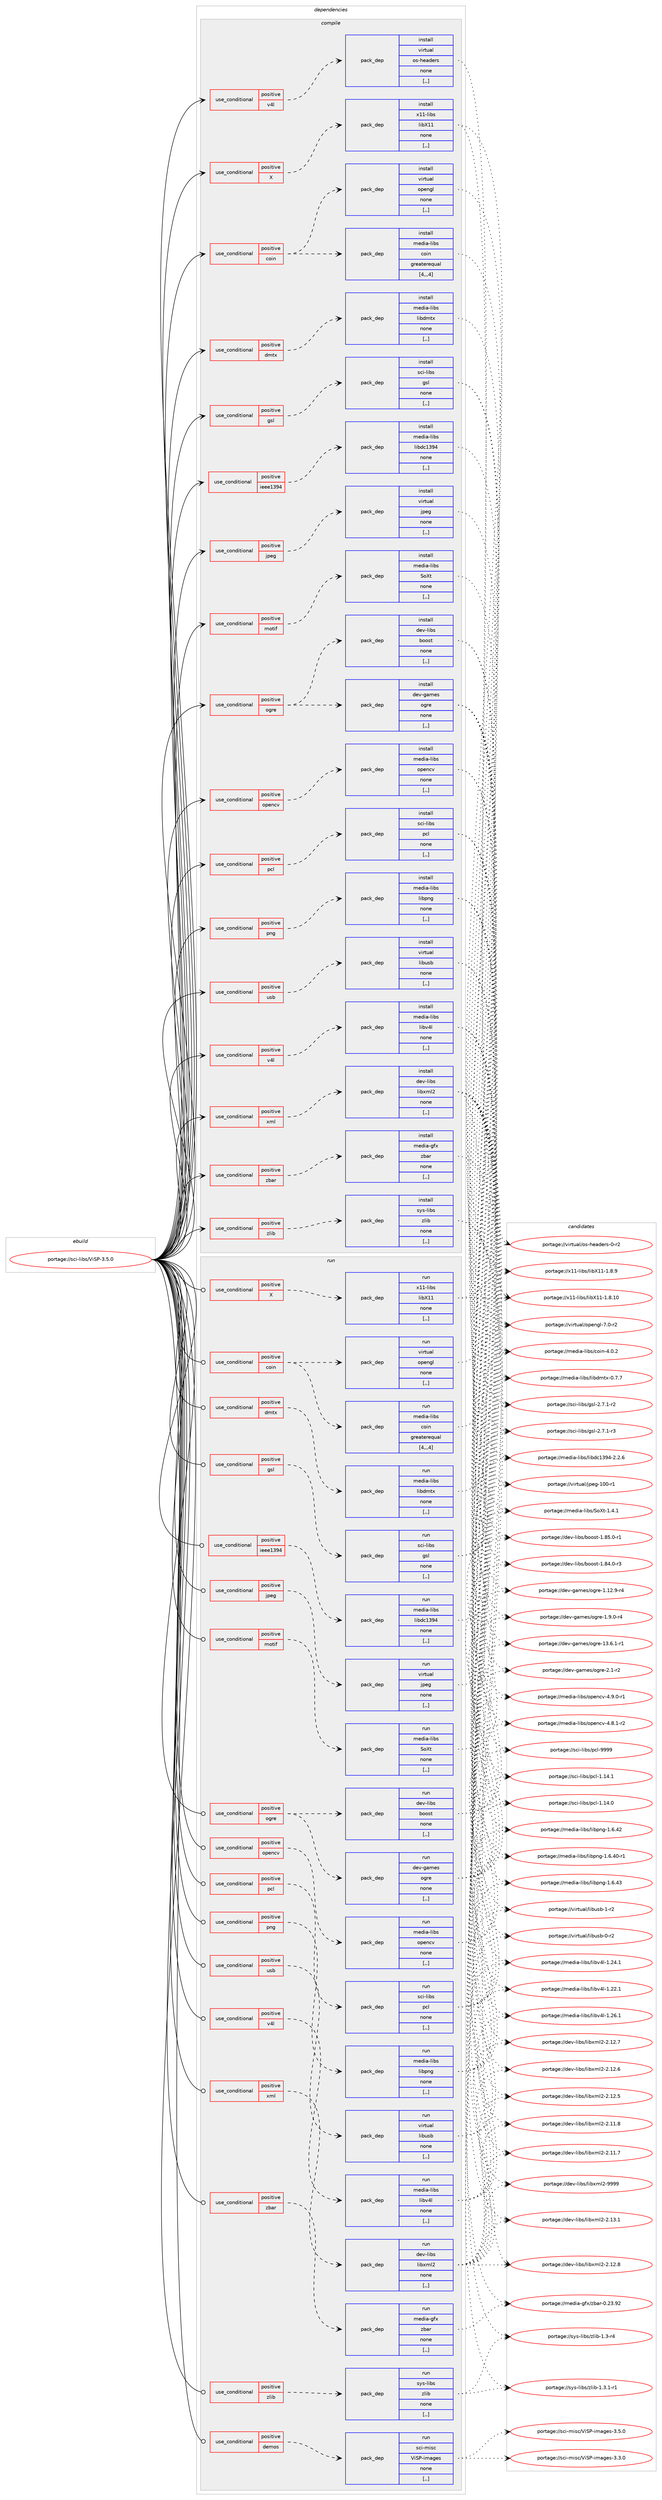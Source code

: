 digraph prolog {

# *************
# Graph options
# *************

newrank=true;
concentrate=true;
compound=true;
graph [rankdir=LR,fontname=Helvetica,fontsize=10,ranksep=1.5];#, ranksep=2.5, nodesep=0.2];
edge  [arrowhead=vee];
node  [fontname=Helvetica,fontsize=10];

# **********
# The ebuild
# **********

subgraph cluster_leftcol {
color=gray;
label=<<i>ebuild</i>>;
id [label="portage://sci-libs/ViSP-3.5.0", color=red, width=4, href="../sci-libs/ViSP-3.5.0.svg"];
}

# ****************
# The dependencies
# ****************

subgraph cluster_midcol {
color=gray;
label=<<i>dependencies</i>>;
subgraph cluster_compile {
fillcolor="#eeeeee";
style=filled;
label=<<i>compile</i>>;
subgraph cond105449 {
dependency399568 [label=<<TABLE BORDER="0" CELLBORDER="1" CELLSPACING="0" CELLPADDING="4"><TR><TD ROWSPAN="3" CELLPADDING="10">use_conditional</TD></TR><TR><TD>positive</TD></TR><TR><TD>X</TD></TR></TABLE>>, shape=none, color=red];
subgraph pack291273 {
dependency399569 [label=<<TABLE BORDER="0" CELLBORDER="1" CELLSPACING="0" CELLPADDING="4" WIDTH="220"><TR><TD ROWSPAN="6" CELLPADDING="30">pack_dep</TD></TR><TR><TD WIDTH="110">install</TD></TR><TR><TD>x11-libs</TD></TR><TR><TD>libX11</TD></TR><TR><TD>none</TD></TR><TR><TD>[,,]</TD></TR></TABLE>>, shape=none, color=blue];
}
dependency399568:e -> dependency399569:w [weight=20,style="dashed",arrowhead="vee"];
}
id:e -> dependency399568:w [weight=20,style="solid",arrowhead="vee"];
subgraph cond105450 {
dependency399570 [label=<<TABLE BORDER="0" CELLBORDER="1" CELLSPACING="0" CELLPADDING="4"><TR><TD ROWSPAN="3" CELLPADDING="10">use_conditional</TD></TR><TR><TD>positive</TD></TR><TR><TD>coin</TD></TR></TABLE>>, shape=none, color=red];
subgraph pack291274 {
dependency399571 [label=<<TABLE BORDER="0" CELLBORDER="1" CELLSPACING="0" CELLPADDING="4" WIDTH="220"><TR><TD ROWSPAN="6" CELLPADDING="30">pack_dep</TD></TR><TR><TD WIDTH="110">install</TD></TR><TR><TD>media-libs</TD></TR><TR><TD>coin</TD></TR><TR><TD>greaterequal</TD></TR><TR><TD>[4,,,4]</TD></TR></TABLE>>, shape=none, color=blue];
}
dependency399570:e -> dependency399571:w [weight=20,style="dashed",arrowhead="vee"];
subgraph pack291275 {
dependency399572 [label=<<TABLE BORDER="0" CELLBORDER="1" CELLSPACING="0" CELLPADDING="4" WIDTH="220"><TR><TD ROWSPAN="6" CELLPADDING="30">pack_dep</TD></TR><TR><TD WIDTH="110">install</TD></TR><TR><TD>virtual</TD></TR><TR><TD>opengl</TD></TR><TR><TD>none</TD></TR><TR><TD>[,,]</TD></TR></TABLE>>, shape=none, color=blue];
}
dependency399570:e -> dependency399572:w [weight=20,style="dashed",arrowhead="vee"];
}
id:e -> dependency399570:w [weight=20,style="solid",arrowhead="vee"];
subgraph cond105451 {
dependency399573 [label=<<TABLE BORDER="0" CELLBORDER="1" CELLSPACING="0" CELLPADDING="4"><TR><TD ROWSPAN="3" CELLPADDING="10">use_conditional</TD></TR><TR><TD>positive</TD></TR><TR><TD>dmtx</TD></TR></TABLE>>, shape=none, color=red];
subgraph pack291276 {
dependency399574 [label=<<TABLE BORDER="0" CELLBORDER="1" CELLSPACING="0" CELLPADDING="4" WIDTH="220"><TR><TD ROWSPAN="6" CELLPADDING="30">pack_dep</TD></TR><TR><TD WIDTH="110">install</TD></TR><TR><TD>media-libs</TD></TR><TR><TD>libdmtx</TD></TR><TR><TD>none</TD></TR><TR><TD>[,,]</TD></TR></TABLE>>, shape=none, color=blue];
}
dependency399573:e -> dependency399574:w [weight=20,style="dashed",arrowhead="vee"];
}
id:e -> dependency399573:w [weight=20,style="solid",arrowhead="vee"];
subgraph cond105452 {
dependency399575 [label=<<TABLE BORDER="0" CELLBORDER="1" CELLSPACING="0" CELLPADDING="4"><TR><TD ROWSPAN="3" CELLPADDING="10">use_conditional</TD></TR><TR><TD>positive</TD></TR><TR><TD>gsl</TD></TR></TABLE>>, shape=none, color=red];
subgraph pack291277 {
dependency399576 [label=<<TABLE BORDER="0" CELLBORDER="1" CELLSPACING="0" CELLPADDING="4" WIDTH="220"><TR><TD ROWSPAN="6" CELLPADDING="30">pack_dep</TD></TR><TR><TD WIDTH="110">install</TD></TR><TR><TD>sci-libs</TD></TR><TR><TD>gsl</TD></TR><TR><TD>none</TD></TR><TR><TD>[,,]</TD></TR></TABLE>>, shape=none, color=blue];
}
dependency399575:e -> dependency399576:w [weight=20,style="dashed",arrowhead="vee"];
}
id:e -> dependency399575:w [weight=20,style="solid",arrowhead="vee"];
subgraph cond105453 {
dependency399577 [label=<<TABLE BORDER="0" CELLBORDER="1" CELLSPACING="0" CELLPADDING="4"><TR><TD ROWSPAN="3" CELLPADDING="10">use_conditional</TD></TR><TR><TD>positive</TD></TR><TR><TD>ieee1394</TD></TR></TABLE>>, shape=none, color=red];
subgraph pack291278 {
dependency399578 [label=<<TABLE BORDER="0" CELLBORDER="1" CELLSPACING="0" CELLPADDING="4" WIDTH="220"><TR><TD ROWSPAN="6" CELLPADDING="30">pack_dep</TD></TR><TR><TD WIDTH="110">install</TD></TR><TR><TD>media-libs</TD></TR><TR><TD>libdc1394</TD></TR><TR><TD>none</TD></TR><TR><TD>[,,]</TD></TR></TABLE>>, shape=none, color=blue];
}
dependency399577:e -> dependency399578:w [weight=20,style="dashed",arrowhead="vee"];
}
id:e -> dependency399577:w [weight=20,style="solid",arrowhead="vee"];
subgraph cond105454 {
dependency399579 [label=<<TABLE BORDER="0" CELLBORDER="1" CELLSPACING="0" CELLPADDING="4"><TR><TD ROWSPAN="3" CELLPADDING="10">use_conditional</TD></TR><TR><TD>positive</TD></TR><TR><TD>jpeg</TD></TR></TABLE>>, shape=none, color=red];
subgraph pack291279 {
dependency399580 [label=<<TABLE BORDER="0" CELLBORDER="1" CELLSPACING="0" CELLPADDING="4" WIDTH="220"><TR><TD ROWSPAN="6" CELLPADDING="30">pack_dep</TD></TR><TR><TD WIDTH="110">install</TD></TR><TR><TD>virtual</TD></TR><TR><TD>jpeg</TD></TR><TR><TD>none</TD></TR><TR><TD>[,,]</TD></TR></TABLE>>, shape=none, color=blue];
}
dependency399579:e -> dependency399580:w [weight=20,style="dashed",arrowhead="vee"];
}
id:e -> dependency399579:w [weight=20,style="solid",arrowhead="vee"];
subgraph cond105455 {
dependency399581 [label=<<TABLE BORDER="0" CELLBORDER="1" CELLSPACING="0" CELLPADDING="4"><TR><TD ROWSPAN="3" CELLPADDING="10">use_conditional</TD></TR><TR><TD>positive</TD></TR><TR><TD>motif</TD></TR></TABLE>>, shape=none, color=red];
subgraph pack291280 {
dependency399582 [label=<<TABLE BORDER="0" CELLBORDER="1" CELLSPACING="0" CELLPADDING="4" WIDTH="220"><TR><TD ROWSPAN="6" CELLPADDING="30">pack_dep</TD></TR><TR><TD WIDTH="110">install</TD></TR><TR><TD>media-libs</TD></TR><TR><TD>SoXt</TD></TR><TR><TD>none</TD></TR><TR><TD>[,,]</TD></TR></TABLE>>, shape=none, color=blue];
}
dependency399581:e -> dependency399582:w [weight=20,style="dashed",arrowhead="vee"];
}
id:e -> dependency399581:w [weight=20,style="solid",arrowhead="vee"];
subgraph cond105456 {
dependency399583 [label=<<TABLE BORDER="0" CELLBORDER="1" CELLSPACING="0" CELLPADDING="4"><TR><TD ROWSPAN="3" CELLPADDING="10">use_conditional</TD></TR><TR><TD>positive</TD></TR><TR><TD>ogre</TD></TR></TABLE>>, shape=none, color=red];
subgraph pack291281 {
dependency399584 [label=<<TABLE BORDER="0" CELLBORDER="1" CELLSPACING="0" CELLPADDING="4" WIDTH="220"><TR><TD ROWSPAN="6" CELLPADDING="30">pack_dep</TD></TR><TR><TD WIDTH="110">install</TD></TR><TR><TD>dev-games</TD></TR><TR><TD>ogre</TD></TR><TR><TD>none</TD></TR><TR><TD>[,,]</TD></TR></TABLE>>, shape=none, color=blue];
}
dependency399583:e -> dependency399584:w [weight=20,style="dashed",arrowhead="vee"];
subgraph pack291282 {
dependency399585 [label=<<TABLE BORDER="0" CELLBORDER="1" CELLSPACING="0" CELLPADDING="4" WIDTH="220"><TR><TD ROWSPAN="6" CELLPADDING="30">pack_dep</TD></TR><TR><TD WIDTH="110">install</TD></TR><TR><TD>dev-libs</TD></TR><TR><TD>boost</TD></TR><TR><TD>none</TD></TR><TR><TD>[,,]</TD></TR></TABLE>>, shape=none, color=blue];
}
dependency399583:e -> dependency399585:w [weight=20,style="dashed",arrowhead="vee"];
}
id:e -> dependency399583:w [weight=20,style="solid",arrowhead="vee"];
subgraph cond105457 {
dependency399586 [label=<<TABLE BORDER="0" CELLBORDER="1" CELLSPACING="0" CELLPADDING="4"><TR><TD ROWSPAN="3" CELLPADDING="10">use_conditional</TD></TR><TR><TD>positive</TD></TR><TR><TD>opencv</TD></TR></TABLE>>, shape=none, color=red];
subgraph pack291283 {
dependency399587 [label=<<TABLE BORDER="0" CELLBORDER="1" CELLSPACING="0" CELLPADDING="4" WIDTH="220"><TR><TD ROWSPAN="6" CELLPADDING="30">pack_dep</TD></TR><TR><TD WIDTH="110">install</TD></TR><TR><TD>media-libs</TD></TR><TR><TD>opencv</TD></TR><TR><TD>none</TD></TR><TR><TD>[,,]</TD></TR></TABLE>>, shape=none, color=blue];
}
dependency399586:e -> dependency399587:w [weight=20,style="dashed",arrowhead="vee"];
}
id:e -> dependency399586:w [weight=20,style="solid",arrowhead="vee"];
subgraph cond105458 {
dependency399588 [label=<<TABLE BORDER="0" CELLBORDER="1" CELLSPACING="0" CELLPADDING="4"><TR><TD ROWSPAN="3" CELLPADDING="10">use_conditional</TD></TR><TR><TD>positive</TD></TR><TR><TD>pcl</TD></TR></TABLE>>, shape=none, color=red];
subgraph pack291284 {
dependency399589 [label=<<TABLE BORDER="0" CELLBORDER="1" CELLSPACING="0" CELLPADDING="4" WIDTH="220"><TR><TD ROWSPAN="6" CELLPADDING="30">pack_dep</TD></TR><TR><TD WIDTH="110">install</TD></TR><TR><TD>sci-libs</TD></TR><TR><TD>pcl</TD></TR><TR><TD>none</TD></TR><TR><TD>[,,]</TD></TR></TABLE>>, shape=none, color=blue];
}
dependency399588:e -> dependency399589:w [weight=20,style="dashed",arrowhead="vee"];
}
id:e -> dependency399588:w [weight=20,style="solid",arrowhead="vee"];
subgraph cond105459 {
dependency399590 [label=<<TABLE BORDER="0" CELLBORDER="1" CELLSPACING="0" CELLPADDING="4"><TR><TD ROWSPAN="3" CELLPADDING="10">use_conditional</TD></TR><TR><TD>positive</TD></TR><TR><TD>png</TD></TR></TABLE>>, shape=none, color=red];
subgraph pack291285 {
dependency399591 [label=<<TABLE BORDER="0" CELLBORDER="1" CELLSPACING="0" CELLPADDING="4" WIDTH="220"><TR><TD ROWSPAN="6" CELLPADDING="30">pack_dep</TD></TR><TR><TD WIDTH="110">install</TD></TR><TR><TD>media-libs</TD></TR><TR><TD>libpng</TD></TR><TR><TD>none</TD></TR><TR><TD>[,,]</TD></TR></TABLE>>, shape=none, color=blue];
}
dependency399590:e -> dependency399591:w [weight=20,style="dashed",arrowhead="vee"];
}
id:e -> dependency399590:w [weight=20,style="solid",arrowhead="vee"];
subgraph cond105460 {
dependency399592 [label=<<TABLE BORDER="0" CELLBORDER="1" CELLSPACING="0" CELLPADDING="4"><TR><TD ROWSPAN="3" CELLPADDING="10">use_conditional</TD></TR><TR><TD>positive</TD></TR><TR><TD>usb</TD></TR></TABLE>>, shape=none, color=red];
subgraph pack291286 {
dependency399593 [label=<<TABLE BORDER="0" CELLBORDER="1" CELLSPACING="0" CELLPADDING="4" WIDTH="220"><TR><TD ROWSPAN="6" CELLPADDING="30">pack_dep</TD></TR><TR><TD WIDTH="110">install</TD></TR><TR><TD>virtual</TD></TR><TR><TD>libusb</TD></TR><TR><TD>none</TD></TR><TR><TD>[,,]</TD></TR></TABLE>>, shape=none, color=blue];
}
dependency399592:e -> dependency399593:w [weight=20,style="dashed",arrowhead="vee"];
}
id:e -> dependency399592:w [weight=20,style="solid",arrowhead="vee"];
subgraph cond105461 {
dependency399594 [label=<<TABLE BORDER="0" CELLBORDER="1" CELLSPACING="0" CELLPADDING="4"><TR><TD ROWSPAN="3" CELLPADDING="10">use_conditional</TD></TR><TR><TD>positive</TD></TR><TR><TD>v4l</TD></TR></TABLE>>, shape=none, color=red];
subgraph pack291287 {
dependency399595 [label=<<TABLE BORDER="0" CELLBORDER="1" CELLSPACING="0" CELLPADDING="4" WIDTH="220"><TR><TD ROWSPAN="6" CELLPADDING="30">pack_dep</TD></TR><TR><TD WIDTH="110">install</TD></TR><TR><TD>media-libs</TD></TR><TR><TD>libv4l</TD></TR><TR><TD>none</TD></TR><TR><TD>[,,]</TD></TR></TABLE>>, shape=none, color=blue];
}
dependency399594:e -> dependency399595:w [weight=20,style="dashed",arrowhead="vee"];
}
id:e -> dependency399594:w [weight=20,style="solid",arrowhead="vee"];
subgraph cond105462 {
dependency399596 [label=<<TABLE BORDER="0" CELLBORDER="1" CELLSPACING="0" CELLPADDING="4"><TR><TD ROWSPAN="3" CELLPADDING="10">use_conditional</TD></TR><TR><TD>positive</TD></TR><TR><TD>v4l</TD></TR></TABLE>>, shape=none, color=red];
subgraph pack291288 {
dependency399597 [label=<<TABLE BORDER="0" CELLBORDER="1" CELLSPACING="0" CELLPADDING="4" WIDTH="220"><TR><TD ROWSPAN="6" CELLPADDING="30">pack_dep</TD></TR><TR><TD WIDTH="110">install</TD></TR><TR><TD>virtual</TD></TR><TR><TD>os-headers</TD></TR><TR><TD>none</TD></TR><TR><TD>[,,]</TD></TR></TABLE>>, shape=none, color=blue];
}
dependency399596:e -> dependency399597:w [weight=20,style="dashed",arrowhead="vee"];
}
id:e -> dependency399596:w [weight=20,style="solid",arrowhead="vee"];
subgraph cond105463 {
dependency399598 [label=<<TABLE BORDER="0" CELLBORDER="1" CELLSPACING="0" CELLPADDING="4"><TR><TD ROWSPAN="3" CELLPADDING="10">use_conditional</TD></TR><TR><TD>positive</TD></TR><TR><TD>xml</TD></TR></TABLE>>, shape=none, color=red];
subgraph pack291289 {
dependency399599 [label=<<TABLE BORDER="0" CELLBORDER="1" CELLSPACING="0" CELLPADDING="4" WIDTH="220"><TR><TD ROWSPAN="6" CELLPADDING="30">pack_dep</TD></TR><TR><TD WIDTH="110">install</TD></TR><TR><TD>dev-libs</TD></TR><TR><TD>libxml2</TD></TR><TR><TD>none</TD></TR><TR><TD>[,,]</TD></TR></TABLE>>, shape=none, color=blue];
}
dependency399598:e -> dependency399599:w [weight=20,style="dashed",arrowhead="vee"];
}
id:e -> dependency399598:w [weight=20,style="solid",arrowhead="vee"];
subgraph cond105464 {
dependency399600 [label=<<TABLE BORDER="0" CELLBORDER="1" CELLSPACING="0" CELLPADDING="4"><TR><TD ROWSPAN="3" CELLPADDING="10">use_conditional</TD></TR><TR><TD>positive</TD></TR><TR><TD>zbar</TD></TR></TABLE>>, shape=none, color=red];
subgraph pack291290 {
dependency399601 [label=<<TABLE BORDER="0" CELLBORDER="1" CELLSPACING="0" CELLPADDING="4" WIDTH="220"><TR><TD ROWSPAN="6" CELLPADDING="30">pack_dep</TD></TR><TR><TD WIDTH="110">install</TD></TR><TR><TD>media-gfx</TD></TR><TR><TD>zbar</TD></TR><TR><TD>none</TD></TR><TR><TD>[,,]</TD></TR></TABLE>>, shape=none, color=blue];
}
dependency399600:e -> dependency399601:w [weight=20,style="dashed",arrowhead="vee"];
}
id:e -> dependency399600:w [weight=20,style="solid",arrowhead="vee"];
subgraph cond105465 {
dependency399602 [label=<<TABLE BORDER="0" CELLBORDER="1" CELLSPACING="0" CELLPADDING="4"><TR><TD ROWSPAN="3" CELLPADDING="10">use_conditional</TD></TR><TR><TD>positive</TD></TR><TR><TD>zlib</TD></TR></TABLE>>, shape=none, color=red];
subgraph pack291291 {
dependency399603 [label=<<TABLE BORDER="0" CELLBORDER="1" CELLSPACING="0" CELLPADDING="4" WIDTH="220"><TR><TD ROWSPAN="6" CELLPADDING="30">pack_dep</TD></TR><TR><TD WIDTH="110">install</TD></TR><TR><TD>sys-libs</TD></TR><TR><TD>zlib</TD></TR><TR><TD>none</TD></TR><TR><TD>[,,]</TD></TR></TABLE>>, shape=none, color=blue];
}
dependency399602:e -> dependency399603:w [weight=20,style="dashed",arrowhead="vee"];
}
id:e -> dependency399602:w [weight=20,style="solid",arrowhead="vee"];
}
subgraph cluster_compileandrun {
fillcolor="#eeeeee";
style=filled;
label=<<i>compile and run</i>>;
}
subgraph cluster_run {
fillcolor="#eeeeee";
style=filled;
label=<<i>run</i>>;
subgraph cond105466 {
dependency399604 [label=<<TABLE BORDER="0" CELLBORDER="1" CELLSPACING="0" CELLPADDING="4"><TR><TD ROWSPAN="3" CELLPADDING="10">use_conditional</TD></TR><TR><TD>positive</TD></TR><TR><TD>X</TD></TR></TABLE>>, shape=none, color=red];
subgraph pack291292 {
dependency399605 [label=<<TABLE BORDER="0" CELLBORDER="1" CELLSPACING="0" CELLPADDING="4" WIDTH="220"><TR><TD ROWSPAN="6" CELLPADDING="30">pack_dep</TD></TR><TR><TD WIDTH="110">run</TD></TR><TR><TD>x11-libs</TD></TR><TR><TD>libX11</TD></TR><TR><TD>none</TD></TR><TR><TD>[,,]</TD></TR></TABLE>>, shape=none, color=blue];
}
dependency399604:e -> dependency399605:w [weight=20,style="dashed",arrowhead="vee"];
}
id:e -> dependency399604:w [weight=20,style="solid",arrowhead="odot"];
subgraph cond105467 {
dependency399606 [label=<<TABLE BORDER="0" CELLBORDER="1" CELLSPACING="0" CELLPADDING="4"><TR><TD ROWSPAN="3" CELLPADDING="10">use_conditional</TD></TR><TR><TD>positive</TD></TR><TR><TD>coin</TD></TR></TABLE>>, shape=none, color=red];
subgraph pack291293 {
dependency399607 [label=<<TABLE BORDER="0" CELLBORDER="1" CELLSPACING="0" CELLPADDING="4" WIDTH="220"><TR><TD ROWSPAN="6" CELLPADDING="30">pack_dep</TD></TR><TR><TD WIDTH="110">run</TD></TR><TR><TD>media-libs</TD></TR><TR><TD>coin</TD></TR><TR><TD>greaterequal</TD></TR><TR><TD>[4,,,4]</TD></TR></TABLE>>, shape=none, color=blue];
}
dependency399606:e -> dependency399607:w [weight=20,style="dashed",arrowhead="vee"];
subgraph pack291294 {
dependency399608 [label=<<TABLE BORDER="0" CELLBORDER="1" CELLSPACING="0" CELLPADDING="4" WIDTH="220"><TR><TD ROWSPAN="6" CELLPADDING="30">pack_dep</TD></TR><TR><TD WIDTH="110">run</TD></TR><TR><TD>virtual</TD></TR><TR><TD>opengl</TD></TR><TR><TD>none</TD></TR><TR><TD>[,,]</TD></TR></TABLE>>, shape=none, color=blue];
}
dependency399606:e -> dependency399608:w [weight=20,style="dashed",arrowhead="vee"];
}
id:e -> dependency399606:w [weight=20,style="solid",arrowhead="odot"];
subgraph cond105468 {
dependency399609 [label=<<TABLE BORDER="0" CELLBORDER="1" CELLSPACING="0" CELLPADDING="4"><TR><TD ROWSPAN="3" CELLPADDING="10">use_conditional</TD></TR><TR><TD>positive</TD></TR><TR><TD>demos</TD></TR></TABLE>>, shape=none, color=red];
subgraph pack291295 {
dependency399610 [label=<<TABLE BORDER="0" CELLBORDER="1" CELLSPACING="0" CELLPADDING="4" WIDTH="220"><TR><TD ROWSPAN="6" CELLPADDING="30">pack_dep</TD></TR><TR><TD WIDTH="110">run</TD></TR><TR><TD>sci-misc</TD></TR><TR><TD>ViSP-images</TD></TR><TR><TD>none</TD></TR><TR><TD>[,,]</TD></TR></TABLE>>, shape=none, color=blue];
}
dependency399609:e -> dependency399610:w [weight=20,style="dashed",arrowhead="vee"];
}
id:e -> dependency399609:w [weight=20,style="solid",arrowhead="odot"];
subgraph cond105469 {
dependency399611 [label=<<TABLE BORDER="0" CELLBORDER="1" CELLSPACING="0" CELLPADDING="4"><TR><TD ROWSPAN="3" CELLPADDING="10">use_conditional</TD></TR><TR><TD>positive</TD></TR><TR><TD>dmtx</TD></TR></TABLE>>, shape=none, color=red];
subgraph pack291296 {
dependency399612 [label=<<TABLE BORDER="0" CELLBORDER="1" CELLSPACING="0" CELLPADDING="4" WIDTH="220"><TR><TD ROWSPAN="6" CELLPADDING="30">pack_dep</TD></TR><TR><TD WIDTH="110">run</TD></TR><TR><TD>media-libs</TD></TR><TR><TD>libdmtx</TD></TR><TR><TD>none</TD></TR><TR><TD>[,,]</TD></TR></TABLE>>, shape=none, color=blue];
}
dependency399611:e -> dependency399612:w [weight=20,style="dashed",arrowhead="vee"];
}
id:e -> dependency399611:w [weight=20,style="solid",arrowhead="odot"];
subgraph cond105470 {
dependency399613 [label=<<TABLE BORDER="0" CELLBORDER="1" CELLSPACING="0" CELLPADDING="4"><TR><TD ROWSPAN="3" CELLPADDING="10">use_conditional</TD></TR><TR><TD>positive</TD></TR><TR><TD>gsl</TD></TR></TABLE>>, shape=none, color=red];
subgraph pack291297 {
dependency399614 [label=<<TABLE BORDER="0" CELLBORDER="1" CELLSPACING="0" CELLPADDING="4" WIDTH="220"><TR><TD ROWSPAN="6" CELLPADDING="30">pack_dep</TD></TR><TR><TD WIDTH="110">run</TD></TR><TR><TD>sci-libs</TD></TR><TR><TD>gsl</TD></TR><TR><TD>none</TD></TR><TR><TD>[,,]</TD></TR></TABLE>>, shape=none, color=blue];
}
dependency399613:e -> dependency399614:w [weight=20,style="dashed",arrowhead="vee"];
}
id:e -> dependency399613:w [weight=20,style="solid",arrowhead="odot"];
subgraph cond105471 {
dependency399615 [label=<<TABLE BORDER="0" CELLBORDER="1" CELLSPACING="0" CELLPADDING="4"><TR><TD ROWSPAN="3" CELLPADDING="10">use_conditional</TD></TR><TR><TD>positive</TD></TR><TR><TD>ieee1394</TD></TR></TABLE>>, shape=none, color=red];
subgraph pack291298 {
dependency399616 [label=<<TABLE BORDER="0" CELLBORDER="1" CELLSPACING="0" CELLPADDING="4" WIDTH="220"><TR><TD ROWSPAN="6" CELLPADDING="30">pack_dep</TD></TR><TR><TD WIDTH="110">run</TD></TR><TR><TD>media-libs</TD></TR><TR><TD>libdc1394</TD></TR><TR><TD>none</TD></TR><TR><TD>[,,]</TD></TR></TABLE>>, shape=none, color=blue];
}
dependency399615:e -> dependency399616:w [weight=20,style="dashed",arrowhead="vee"];
}
id:e -> dependency399615:w [weight=20,style="solid",arrowhead="odot"];
subgraph cond105472 {
dependency399617 [label=<<TABLE BORDER="0" CELLBORDER="1" CELLSPACING="0" CELLPADDING="4"><TR><TD ROWSPAN="3" CELLPADDING="10">use_conditional</TD></TR><TR><TD>positive</TD></TR><TR><TD>jpeg</TD></TR></TABLE>>, shape=none, color=red];
subgraph pack291299 {
dependency399618 [label=<<TABLE BORDER="0" CELLBORDER="1" CELLSPACING="0" CELLPADDING="4" WIDTH="220"><TR><TD ROWSPAN="6" CELLPADDING="30">pack_dep</TD></TR><TR><TD WIDTH="110">run</TD></TR><TR><TD>virtual</TD></TR><TR><TD>jpeg</TD></TR><TR><TD>none</TD></TR><TR><TD>[,,]</TD></TR></TABLE>>, shape=none, color=blue];
}
dependency399617:e -> dependency399618:w [weight=20,style="dashed",arrowhead="vee"];
}
id:e -> dependency399617:w [weight=20,style="solid",arrowhead="odot"];
subgraph cond105473 {
dependency399619 [label=<<TABLE BORDER="0" CELLBORDER="1" CELLSPACING="0" CELLPADDING="4"><TR><TD ROWSPAN="3" CELLPADDING="10">use_conditional</TD></TR><TR><TD>positive</TD></TR><TR><TD>motif</TD></TR></TABLE>>, shape=none, color=red];
subgraph pack291300 {
dependency399620 [label=<<TABLE BORDER="0" CELLBORDER="1" CELLSPACING="0" CELLPADDING="4" WIDTH="220"><TR><TD ROWSPAN="6" CELLPADDING="30">pack_dep</TD></TR><TR><TD WIDTH="110">run</TD></TR><TR><TD>media-libs</TD></TR><TR><TD>SoXt</TD></TR><TR><TD>none</TD></TR><TR><TD>[,,]</TD></TR></TABLE>>, shape=none, color=blue];
}
dependency399619:e -> dependency399620:w [weight=20,style="dashed",arrowhead="vee"];
}
id:e -> dependency399619:w [weight=20,style="solid",arrowhead="odot"];
subgraph cond105474 {
dependency399621 [label=<<TABLE BORDER="0" CELLBORDER="1" CELLSPACING="0" CELLPADDING="4"><TR><TD ROWSPAN="3" CELLPADDING="10">use_conditional</TD></TR><TR><TD>positive</TD></TR><TR><TD>ogre</TD></TR></TABLE>>, shape=none, color=red];
subgraph pack291301 {
dependency399622 [label=<<TABLE BORDER="0" CELLBORDER="1" CELLSPACING="0" CELLPADDING="4" WIDTH="220"><TR><TD ROWSPAN="6" CELLPADDING="30">pack_dep</TD></TR><TR><TD WIDTH="110">run</TD></TR><TR><TD>dev-games</TD></TR><TR><TD>ogre</TD></TR><TR><TD>none</TD></TR><TR><TD>[,,]</TD></TR></TABLE>>, shape=none, color=blue];
}
dependency399621:e -> dependency399622:w [weight=20,style="dashed",arrowhead="vee"];
subgraph pack291302 {
dependency399623 [label=<<TABLE BORDER="0" CELLBORDER="1" CELLSPACING="0" CELLPADDING="4" WIDTH="220"><TR><TD ROWSPAN="6" CELLPADDING="30">pack_dep</TD></TR><TR><TD WIDTH="110">run</TD></TR><TR><TD>dev-libs</TD></TR><TR><TD>boost</TD></TR><TR><TD>none</TD></TR><TR><TD>[,,]</TD></TR></TABLE>>, shape=none, color=blue];
}
dependency399621:e -> dependency399623:w [weight=20,style="dashed",arrowhead="vee"];
}
id:e -> dependency399621:w [weight=20,style="solid",arrowhead="odot"];
subgraph cond105475 {
dependency399624 [label=<<TABLE BORDER="0" CELLBORDER="1" CELLSPACING="0" CELLPADDING="4"><TR><TD ROWSPAN="3" CELLPADDING="10">use_conditional</TD></TR><TR><TD>positive</TD></TR><TR><TD>opencv</TD></TR></TABLE>>, shape=none, color=red];
subgraph pack291303 {
dependency399625 [label=<<TABLE BORDER="0" CELLBORDER="1" CELLSPACING="0" CELLPADDING="4" WIDTH="220"><TR><TD ROWSPAN="6" CELLPADDING="30">pack_dep</TD></TR><TR><TD WIDTH="110">run</TD></TR><TR><TD>media-libs</TD></TR><TR><TD>opencv</TD></TR><TR><TD>none</TD></TR><TR><TD>[,,]</TD></TR></TABLE>>, shape=none, color=blue];
}
dependency399624:e -> dependency399625:w [weight=20,style="dashed",arrowhead="vee"];
}
id:e -> dependency399624:w [weight=20,style="solid",arrowhead="odot"];
subgraph cond105476 {
dependency399626 [label=<<TABLE BORDER="0" CELLBORDER="1" CELLSPACING="0" CELLPADDING="4"><TR><TD ROWSPAN="3" CELLPADDING="10">use_conditional</TD></TR><TR><TD>positive</TD></TR><TR><TD>pcl</TD></TR></TABLE>>, shape=none, color=red];
subgraph pack291304 {
dependency399627 [label=<<TABLE BORDER="0" CELLBORDER="1" CELLSPACING="0" CELLPADDING="4" WIDTH="220"><TR><TD ROWSPAN="6" CELLPADDING="30">pack_dep</TD></TR><TR><TD WIDTH="110">run</TD></TR><TR><TD>sci-libs</TD></TR><TR><TD>pcl</TD></TR><TR><TD>none</TD></TR><TR><TD>[,,]</TD></TR></TABLE>>, shape=none, color=blue];
}
dependency399626:e -> dependency399627:w [weight=20,style="dashed",arrowhead="vee"];
}
id:e -> dependency399626:w [weight=20,style="solid",arrowhead="odot"];
subgraph cond105477 {
dependency399628 [label=<<TABLE BORDER="0" CELLBORDER="1" CELLSPACING="0" CELLPADDING="4"><TR><TD ROWSPAN="3" CELLPADDING="10">use_conditional</TD></TR><TR><TD>positive</TD></TR><TR><TD>png</TD></TR></TABLE>>, shape=none, color=red];
subgraph pack291305 {
dependency399629 [label=<<TABLE BORDER="0" CELLBORDER="1" CELLSPACING="0" CELLPADDING="4" WIDTH="220"><TR><TD ROWSPAN="6" CELLPADDING="30">pack_dep</TD></TR><TR><TD WIDTH="110">run</TD></TR><TR><TD>media-libs</TD></TR><TR><TD>libpng</TD></TR><TR><TD>none</TD></TR><TR><TD>[,,]</TD></TR></TABLE>>, shape=none, color=blue];
}
dependency399628:e -> dependency399629:w [weight=20,style="dashed",arrowhead="vee"];
}
id:e -> dependency399628:w [weight=20,style="solid",arrowhead="odot"];
subgraph cond105478 {
dependency399630 [label=<<TABLE BORDER="0" CELLBORDER="1" CELLSPACING="0" CELLPADDING="4"><TR><TD ROWSPAN="3" CELLPADDING="10">use_conditional</TD></TR><TR><TD>positive</TD></TR><TR><TD>usb</TD></TR></TABLE>>, shape=none, color=red];
subgraph pack291306 {
dependency399631 [label=<<TABLE BORDER="0" CELLBORDER="1" CELLSPACING="0" CELLPADDING="4" WIDTH="220"><TR><TD ROWSPAN="6" CELLPADDING="30">pack_dep</TD></TR><TR><TD WIDTH="110">run</TD></TR><TR><TD>virtual</TD></TR><TR><TD>libusb</TD></TR><TR><TD>none</TD></TR><TR><TD>[,,]</TD></TR></TABLE>>, shape=none, color=blue];
}
dependency399630:e -> dependency399631:w [weight=20,style="dashed",arrowhead="vee"];
}
id:e -> dependency399630:w [weight=20,style="solid",arrowhead="odot"];
subgraph cond105479 {
dependency399632 [label=<<TABLE BORDER="0" CELLBORDER="1" CELLSPACING="0" CELLPADDING="4"><TR><TD ROWSPAN="3" CELLPADDING="10">use_conditional</TD></TR><TR><TD>positive</TD></TR><TR><TD>v4l</TD></TR></TABLE>>, shape=none, color=red];
subgraph pack291307 {
dependency399633 [label=<<TABLE BORDER="0" CELLBORDER="1" CELLSPACING="0" CELLPADDING="4" WIDTH="220"><TR><TD ROWSPAN="6" CELLPADDING="30">pack_dep</TD></TR><TR><TD WIDTH="110">run</TD></TR><TR><TD>media-libs</TD></TR><TR><TD>libv4l</TD></TR><TR><TD>none</TD></TR><TR><TD>[,,]</TD></TR></TABLE>>, shape=none, color=blue];
}
dependency399632:e -> dependency399633:w [weight=20,style="dashed",arrowhead="vee"];
}
id:e -> dependency399632:w [weight=20,style="solid",arrowhead="odot"];
subgraph cond105480 {
dependency399634 [label=<<TABLE BORDER="0" CELLBORDER="1" CELLSPACING="0" CELLPADDING="4"><TR><TD ROWSPAN="3" CELLPADDING="10">use_conditional</TD></TR><TR><TD>positive</TD></TR><TR><TD>xml</TD></TR></TABLE>>, shape=none, color=red];
subgraph pack291308 {
dependency399635 [label=<<TABLE BORDER="0" CELLBORDER="1" CELLSPACING="0" CELLPADDING="4" WIDTH="220"><TR><TD ROWSPAN="6" CELLPADDING="30">pack_dep</TD></TR><TR><TD WIDTH="110">run</TD></TR><TR><TD>dev-libs</TD></TR><TR><TD>libxml2</TD></TR><TR><TD>none</TD></TR><TR><TD>[,,]</TD></TR></TABLE>>, shape=none, color=blue];
}
dependency399634:e -> dependency399635:w [weight=20,style="dashed",arrowhead="vee"];
}
id:e -> dependency399634:w [weight=20,style="solid",arrowhead="odot"];
subgraph cond105481 {
dependency399636 [label=<<TABLE BORDER="0" CELLBORDER="1" CELLSPACING="0" CELLPADDING="4"><TR><TD ROWSPAN="3" CELLPADDING="10">use_conditional</TD></TR><TR><TD>positive</TD></TR><TR><TD>zbar</TD></TR></TABLE>>, shape=none, color=red];
subgraph pack291309 {
dependency399637 [label=<<TABLE BORDER="0" CELLBORDER="1" CELLSPACING="0" CELLPADDING="4" WIDTH="220"><TR><TD ROWSPAN="6" CELLPADDING="30">pack_dep</TD></TR><TR><TD WIDTH="110">run</TD></TR><TR><TD>media-gfx</TD></TR><TR><TD>zbar</TD></TR><TR><TD>none</TD></TR><TR><TD>[,,]</TD></TR></TABLE>>, shape=none, color=blue];
}
dependency399636:e -> dependency399637:w [weight=20,style="dashed",arrowhead="vee"];
}
id:e -> dependency399636:w [weight=20,style="solid",arrowhead="odot"];
subgraph cond105482 {
dependency399638 [label=<<TABLE BORDER="0" CELLBORDER="1" CELLSPACING="0" CELLPADDING="4"><TR><TD ROWSPAN="3" CELLPADDING="10">use_conditional</TD></TR><TR><TD>positive</TD></TR><TR><TD>zlib</TD></TR></TABLE>>, shape=none, color=red];
subgraph pack291310 {
dependency399639 [label=<<TABLE BORDER="0" CELLBORDER="1" CELLSPACING="0" CELLPADDING="4" WIDTH="220"><TR><TD ROWSPAN="6" CELLPADDING="30">pack_dep</TD></TR><TR><TD WIDTH="110">run</TD></TR><TR><TD>sys-libs</TD></TR><TR><TD>zlib</TD></TR><TR><TD>none</TD></TR><TR><TD>[,,]</TD></TR></TABLE>>, shape=none, color=blue];
}
dependency399638:e -> dependency399639:w [weight=20,style="dashed",arrowhead="vee"];
}
id:e -> dependency399638:w [weight=20,style="solid",arrowhead="odot"];
}
}

# **************
# The candidates
# **************

subgraph cluster_choices {
rank=same;
color=gray;
label=<<i>candidates</i>>;

subgraph choice291273 {
color=black;
nodesep=1;
choice12049494510810598115471081059888494945494656464948 [label="portage://x11-libs/libX11-1.8.10", color=red, width=4,href="../x11-libs/libX11-1.8.10.svg"];
choice120494945108105981154710810598884949454946564657 [label="portage://x11-libs/libX11-1.8.9", color=red, width=4,href="../x11-libs/libX11-1.8.9.svg"];
dependency399569:e -> choice12049494510810598115471081059888494945494656464948:w [style=dotted,weight="100"];
dependency399569:e -> choice120494945108105981154710810598884949454946564657:w [style=dotted,weight="100"];
}
subgraph choice291274 {
color=black;
nodesep=1;
choice1091011001059745108105981154799111105110455246484650 [label="portage://media-libs/coin-4.0.2", color=red, width=4,href="../media-libs/coin-4.0.2.svg"];
dependency399571:e -> choice1091011001059745108105981154799111105110455246484650:w [style=dotted,weight="100"];
}
subgraph choice291275 {
color=black;
nodesep=1;
choice1181051141161179710847111112101110103108455546484511450 [label="portage://virtual/opengl-7.0-r2", color=red, width=4,href="../virtual/opengl-7.0-r2.svg"];
dependency399572:e -> choice1181051141161179710847111112101110103108455546484511450:w [style=dotted,weight="100"];
}
subgraph choice291276 {
color=black;
nodesep=1;
choice1091011001059745108105981154710810598100109116120454846554655 [label="portage://media-libs/libdmtx-0.7.7", color=red, width=4,href="../media-libs/libdmtx-0.7.7.svg"];
dependency399574:e -> choice1091011001059745108105981154710810598100109116120454846554655:w [style=dotted,weight="100"];
}
subgraph choice291277 {
color=black;
nodesep=1;
choice115991054510810598115471031151084550465546494511451 [label="portage://sci-libs/gsl-2.7.1-r3", color=red, width=4,href="../sci-libs/gsl-2.7.1-r3.svg"];
choice115991054510810598115471031151084550465546494511450 [label="portage://sci-libs/gsl-2.7.1-r2", color=red, width=4,href="../sci-libs/gsl-2.7.1-r2.svg"];
dependency399576:e -> choice115991054510810598115471031151084550465546494511451:w [style=dotted,weight="100"];
dependency399576:e -> choice115991054510810598115471031151084550465546494511450:w [style=dotted,weight="100"];
}
subgraph choice291278 {
color=black;
nodesep=1;
choice10910110010597451081059811547108105981009949515752455046504654 [label="portage://media-libs/libdc1394-2.2.6", color=red, width=4,href="../media-libs/libdc1394-2.2.6.svg"];
dependency399578:e -> choice10910110010597451081059811547108105981009949515752455046504654:w [style=dotted,weight="100"];
}
subgraph choice291279 {
color=black;
nodesep=1;
choice1181051141161179710847106112101103454948484511449 [label="portage://virtual/jpeg-100-r1", color=red, width=4,href="../virtual/jpeg-100-r1.svg"];
dependency399580:e -> choice1181051141161179710847106112101103454948484511449:w [style=dotted,weight="100"];
}
subgraph choice291280 {
color=black;
nodesep=1;
choice109101100105974510810598115478311188116454946524649 [label="portage://media-libs/SoXt-1.4.1", color=red, width=4,href="../media-libs/SoXt-1.4.1.svg"];
dependency399582:e -> choice109101100105974510810598115478311188116454946524649:w [style=dotted,weight="100"];
}
subgraph choice291281 {
color=black;
nodesep=1;
choice100101118451039710910111547111103114101454951465446494511449 [label="portage://dev-games/ogre-13.6.1-r1", color=red, width=4,href="../dev-games/ogre-13.6.1-r1.svg"];
choice100101118451039710910111547111103114101455046494511450 [label="portage://dev-games/ogre-2.1-r2", color=red, width=4,href="../dev-games/ogre-2.1-r2.svg"];
choice100101118451039710910111547111103114101454946495046574511452 [label="portage://dev-games/ogre-1.12.9-r4", color=red, width=4,href="../dev-games/ogre-1.12.9-r4.svg"];
choice1001011184510397109101115471111031141014549465746484511452 [label="portage://dev-games/ogre-1.9.0-r4", color=red, width=4,href="../dev-games/ogre-1.9.0-r4.svg"];
dependency399584:e -> choice100101118451039710910111547111103114101454951465446494511449:w [style=dotted,weight="100"];
dependency399584:e -> choice100101118451039710910111547111103114101455046494511450:w [style=dotted,weight="100"];
dependency399584:e -> choice100101118451039710910111547111103114101454946495046574511452:w [style=dotted,weight="100"];
dependency399584:e -> choice1001011184510397109101115471111031141014549465746484511452:w [style=dotted,weight="100"];
}
subgraph choice291282 {
color=black;
nodesep=1;
choice10010111845108105981154798111111115116454946565346484511449 [label="portage://dev-libs/boost-1.85.0-r1", color=red, width=4,href="../dev-libs/boost-1.85.0-r1.svg"];
choice10010111845108105981154798111111115116454946565246484511451 [label="portage://dev-libs/boost-1.84.0-r3", color=red, width=4,href="../dev-libs/boost-1.84.0-r3.svg"];
dependency399585:e -> choice10010111845108105981154798111111115116454946565346484511449:w [style=dotted,weight="100"];
dependency399585:e -> choice10010111845108105981154798111111115116454946565246484511451:w [style=dotted,weight="100"];
}
subgraph choice291283 {
color=black;
nodesep=1;
choice10910110010597451081059811547111112101110991184552465746484511449 [label="portage://media-libs/opencv-4.9.0-r1", color=red, width=4,href="../media-libs/opencv-4.9.0-r1.svg"];
choice10910110010597451081059811547111112101110991184552465646494511450 [label="portage://media-libs/opencv-4.8.1-r2", color=red, width=4,href="../media-libs/opencv-4.8.1-r2.svg"];
dependency399587:e -> choice10910110010597451081059811547111112101110991184552465746484511449:w [style=dotted,weight="100"];
dependency399587:e -> choice10910110010597451081059811547111112101110991184552465646494511450:w [style=dotted,weight="100"];
}
subgraph choice291284 {
color=black;
nodesep=1;
choice11599105451081059811547112991084557575757 [label="portage://sci-libs/pcl-9999", color=red, width=4,href="../sci-libs/pcl-9999.svg"];
choice115991054510810598115471129910845494649524649 [label="portage://sci-libs/pcl-1.14.1", color=red, width=4,href="../sci-libs/pcl-1.14.1.svg"];
choice115991054510810598115471129910845494649524648 [label="portage://sci-libs/pcl-1.14.0", color=red, width=4,href="../sci-libs/pcl-1.14.0.svg"];
dependency399589:e -> choice11599105451081059811547112991084557575757:w [style=dotted,weight="100"];
dependency399589:e -> choice115991054510810598115471129910845494649524649:w [style=dotted,weight="100"];
dependency399589:e -> choice115991054510810598115471129910845494649524648:w [style=dotted,weight="100"];
}
subgraph choice291285 {
color=black;
nodesep=1;
choice109101100105974510810598115471081059811211010345494654465251 [label="portage://media-libs/libpng-1.6.43", color=red, width=4,href="../media-libs/libpng-1.6.43.svg"];
choice109101100105974510810598115471081059811211010345494654465250 [label="portage://media-libs/libpng-1.6.42", color=red, width=4,href="../media-libs/libpng-1.6.42.svg"];
choice1091011001059745108105981154710810598112110103454946544652484511449 [label="portage://media-libs/libpng-1.6.40-r1", color=red, width=4,href="../media-libs/libpng-1.6.40-r1.svg"];
dependency399591:e -> choice109101100105974510810598115471081059811211010345494654465251:w [style=dotted,weight="100"];
dependency399591:e -> choice109101100105974510810598115471081059811211010345494654465250:w [style=dotted,weight="100"];
dependency399591:e -> choice1091011001059745108105981154710810598112110103454946544652484511449:w [style=dotted,weight="100"];
}
subgraph choice291286 {
color=black;
nodesep=1;
choice1181051141161179710847108105981171159845494511450 [label="portage://virtual/libusb-1-r2", color=red, width=4,href="../virtual/libusb-1-r2.svg"];
choice1181051141161179710847108105981171159845484511450 [label="portage://virtual/libusb-0-r2", color=red, width=4,href="../virtual/libusb-0-r2.svg"];
dependency399593:e -> choice1181051141161179710847108105981171159845494511450:w [style=dotted,weight="100"];
dependency399593:e -> choice1181051141161179710847108105981171159845484511450:w [style=dotted,weight="100"];
}
subgraph choice291287 {
color=black;
nodesep=1;
choice10910110010597451081059811547108105981185210845494650544649 [label="portage://media-libs/libv4l-1.26.1", color=red, width=4,href="../media-libs/libv4l-1.26.1.svg"];
choice10910110010597451081059811547108105981185210845494650524649 [label="portage://media-libs/libv4l-1.24.1", color=red, width=4,href="../media-libs/libv4l-1.24.1.svg"];
choice10910110010597451081059811547108105981185210845494650504649 [label="portage://media-libs/libv4l-1.22.1", color=red, width=4,href="../media-libs/libv4l-1.22.1.svg"];
dependency399595:e -> choice10910110010597451081059811547108105981185210845494650544649:w [style=dotted,weight="100"];
dependency399595:e -> choice10910110010597451081059811547108105981185210845494650524649:w [style=dotted,weight="100"];
dependency399595:e -> choice10910110010597451081059811547108105981185210845494650504649:w [style=dotted,weight="100"];
}
subgraph choice291288 {
color=black;
nodesep=1;
choice1181051141161179710847111115451041019710010111411545484511450 [label="portage://virtual/os-headers-0-r2", color=red, width=4,href="../virtual/os-headers-0-r2.svg"];
dependency399597:e -> choice1181051141161179710847111115451041019710010111411545484511450:w [style=dotted,weight="100"];
}
subgraph choice291289 {
color=black;
nodesep=1;
choice10010111845108105981154710810598120109108504557575757 [label="portage://dev-libs/libxml2-9999", color=red, width=4,href="../dev-libs/libxml2-9999.svg"];
choice100101118451081059811547108105981201091085045504649514649 [label="portage://dev-libs/libxml2-2.13.1", color=red, width=4,href="../dev-libs/libxml2-2.13.1.svg"];
choice100101118451081059811547108105981201091085045504649504656 [label="portage://dev-libs/libxml2-2.12.8", color=red, width=4,href="../dev-libs/libxml2-2.12.8.svg"];
choice100101118451081059811547108105981201091085045504649504655 [label="portage://dev-libs/libxml2-2.12.7", color=red, width=4,href="../dev-libs/libxml2-2.12.7.svg"];
choice100101118451081059811547108105981201091085045504649504654 [label="portage://dev-libs/libxml2-2.12.6", color=red, width=4,href="../dev-libs/libxml2-2.12.6.svg"];
choice100101118451081059811547108105981201091085045504649504653 [label="portage://dev-libs/libxml2-2.12.5", color=red, width=4,href="../dev-libs/libxml2-2.12.5.svg"];
choice100101118451081059811547108105981201091085045504649494656 [label="portage://dev-libs/libxml2-2.11.8", color=red, width=4,href="../dev-libs/libxml2-2.11.8.svg"];
choice100101118451081059811547108105981201091085045504649494655 [label="portage://dev-libs/libxml2-2.11.7", color=red, width=4,href="../dev-libs/libxml2-2.11.7.svg"];
dependency399599:e -> choice10010111845108105981154710810598120109108504557575757:w [style=dotted,weight="100"];
dependency399599:e -> choice100101118451081059811547108105981201091085045504649514649:w [style=dotted,weight="100"];
dependency399599:e -> choice100101118451081059811547108105981201091085045504649504656:w [style=dotted,weight="100"];
dependency399599:e -> choice100101118451081059811547108105981201091085045504649504655:w [style=dotted,weight="100"];
dependency399599:e -> choice100101118451081059811547108105981201091085045504649504654:w [style=dotted,weight="100"];
dependency399599:e -> choice100101118451081059811547108105981201091085045504649504653:w [style=dotted,weight="100"];
dependency399599:e -> choice100101118451081059811547108105981201091085045504649494656:w [style=dotted,weight="100"];
dependency399599:e -> choice100101118451081059811547108105981201091085045504649494655:w [style=dotted,weight="100"];
}
subgraph choice291290 {
color=black;
nodesep=1;
choice10910110010597451031021204712298971144548465051465750 [label="portage://media-gfx/zbar-0.23.92", color=red, width=4,href="../media-gfx/zbar-0.23.92.svg"];
dependency399601:e -> choice10910110010597451031021204712298971144548465051465750:w [style=dotted,weight="100"];
}
subgraph choice291291 {
color=black;
nodesep=1;
choice115121115451081059811547122108105984549465146494511449 [label="portage://sys-libs/zlib-1.3.1-r1", color=red, width=4,href="../sys-libs/zlib-1.3.1-r1.svg"];
choice11512111545108105981154712210810598454946514511452 [label="portage://sys-libs/zlib-1.3-r4", color=red, width=4,href="../sys-libs/zlib-1.3-r4.svg"];
dependency399603:e -> choice115121115451081059811547122108105984549465146494511449:w [style=dotted,weight="100"];
dependency399603:e -> choice11512111545108105981154712210810598454946514511452:w [style=dotted,weight="100"];
}
subgraph choice291292 {
color=black;
nodesep=1;
choice12049494510810598115471081059888494945494656464948 [label="portage://x11-libs/libX11-1.8.10", color=red, width=4,href="../x11-libs/libX11-1.8.10.svg"];
choice120494945108105981154710810598884949454946564657 [label="portage://x11-libs/libX11-1.8.9", color=red, width=4,href="../x11-libs/libX11-1.8.9.svg"];
dependency399605:e -> choice12049494510810598115471081059888494945494656464948:w [style=dotted,weight="100"];
dependency399605:e -> choice120494945108105981154710810598884949454946564657:w [style=dotted,weight="100"];
}
subgraph choice291293 {
color=black;
nodesep=1;
choice1091011001059745108105981154799111105110455246484650 [label="portage://media-libs/coin-4.0.2", color=red, width=4,href="../media-libs/coin-4.0.2.svg"];
dependency399607:e -> choice1091011001059745108105981154799111105110455246484650:w [style=dotted,weight="100"];
}
subgraph choice291294 {
color=black;
nodesep=1;
choice1181051141161179710847111112101110103108455546484511450 [label="portage://virtual/opengl-7.0-r2", color=red, width=4,href="../virtual/opengl-7.0-r2.svg"];
dependency399608:e -> choice1181051141161179710847111112101110103108455546484511450:w [style=dotted,weight="100"];
}
subgraph choice291295 {
color=black;
nodesep=1;
choice115991054510910511599478610583804510510997103101115455146534648 [label="portage://sci-misc/ViSP-images-3.5.0", color=red, width=4,href="../sci-misc/ViSP-images-3.5.0.svg"];
choice115991054510910511599478610583804510510997103101115455146514648 [label="portage://sci-misc/ViSP-images-3.3.0", color=red, width=4,href="../sci-misc/ViSP-images-3.3.0.svg"];
dependency399610:e -> choice115991054510910511599478610583804510510997103101115455146534648:w [style=dotted,weight="100"];
dependency399610:e -> choice115991054510910511599478610583804510510997103101115455146514648:w [style=dotted,weight="100"];
}
subgraph choice291296 {
color=black;
nodesep=1;
choice1091011001059745108105981154710810598100109116120454846554655 [label="portage://media-libs/libdmtx-0.7.7", color=red, width=4,href="../media-libs/libdmtx-0.7.7.svg"];
dependency399612:e -> choice1091011001059745108105981154710810598100109116120454846554655:w [style=dotted,weight="100"];
}
subgraph choice291297 {
color=black;
nodesep=1;
choice115991054510810598115471031151084550465546494511451 [label="portage://sci-libs/gsl-2.7.1-r3", color=red, width=4,href="../sci-libs/gsl-2.7.1-r3.svg"];
choice115991054510810598115471031151084550465546494511450 [label="portage://sci-libs/gsl-2.7.1-r2", color=red, width=4,href="../sci-libs/gsl-2.7.1-r2.svg"];
dependency399614:e -> choice115991054510810598115471031151084550465546494511451:w [style=dotted,weight="100"];
dependency399614:e -> choice115991054510810598115471031151084550465546494511450:w [style=dotted,weight="100"];
}
subgraph choice291298 {
color=black;
nodesep=1;
choice10910110010597451081059811547108105981009949515752455046504654 [label="portage://media-libs/libdc1394-2.2.6", color=red, width=4,href="../media-libs/libdc1394-2.2.6.svg"];
dependency399616:e -> choice10910110010597451081059811547108105981009949515752455046504654:w [style=dotted,weight="100"];
}
subgraph choice291299 {
color=black;
nodesep=1;
choice1181051141161179710847106112101103454948484511449 [label="portage://virtual/jpeg-100-r1", color=red, width=4,href="../virtual/jpeg-100-r1.svg"];
dependency399618:e -> choice1181051141161179710847106112101103454948484511449:w [style=dotted,weight="100"];
}
subgraph choice291300 {
color=black;
nodesep=1;
choice109101100105974510810598115478311188116454946524649 [label="portage://media-libs/SoXt-1.4.1", color=red, width=4,href="../media-libs/SoXt-1.4.1.svg"];
dependency399620:e -> choice109101100105974510810598115478311188116454946524649:w [style=dotted,weight="100"];
}
subgraph choice291301 {
color=black;
nodesep=1;
choice100101118451039710910111547111103114101454951465446494511449 [label="portage://dev-games/ogre-13.6.1-r1", color=red, width=4,href="../dev-games/ogre-13.6.1-r1.svg"];
choice100101118451039710910111547111103114101455046494511450 [label="portage://dev-games/ogre-2.1-r2", color=red, width=4,href="../dev-games/ogre-2.1-r2.svg"];
choice100101118451039710910111547111103114101454946495046574511452 [label="portage://dev-games/ogre-1.12.9-r4", color=red, width=4,href="../dev-games/ogre-1.12.9-r4.svg"];
choice1001011184510397109101115471111031141014549465746484511452 [label="portage://dev-games/ogre-1.9.0-r4", color=red, width=4,href="../dev-games/ogre-1.9.0-r4.svg"];
dependency399622:e -> choice100101118451039710910111547111103114101454951465446494511449:w [style=dotted,weight="100"];
dependency399622:e -> choice100101118451039710910111547111103114101455046494511450:w [style=dotted,weight="100"];
dependency399622:e -> choice100101118451039710910111547111103114101454946495046574511452:w [style=dotted,weight="100"];
dependency399622:e -> choice1001011184510397109101115471111031141014549465746484511452:w [style=dotted,weight="100"];
}
subgraph choice291302 {
color=black;
nodesep=1;
choice10010111845108105981154798111111115116454946565346484511449 [label="portage://dev-libs/boost-1.85.0-r1", color=red, width=4,href="../dev-libs/boost-1.85.0-r1.svg"];
choice10010111845108105981154798111111115116454946565246484511451 [label="portage://dev-libs/boost-1.84.0-r3", color=red, width=4,href="../dev-libs/boost-1.84.0-r3.svg"];
dependency399623:e -> choice10010111845108105981154798111111115116454946565346484511449:w [style=dotted,weight="100"];
dependency399623:e -> choice10010111845108105981154798111111115116454946565246484511451:w [style=dotted,weight="100"];
}
subgraph choice291303 {
color=black;
nodesep=1;
choice10910110010597451081059811547111112101110991184552465746484511449 [label="portage://media-libs/opencv-4.9.0-r1", color=red, width=4,href="../media-libs/opencv-4.9.0-r1.svg"];
choice10910110010597451081059811547111112101110991184552465646494511450 [label="portage://media-libs/opencv-4.8.1-r2", color=red, width=4,href="../media-libs/opencv-4.8.1-r2.svg"];
dependency399625:e -> choice10910110010597451081059811547111112101110991184552465746484511449:w [style=dotted,weight="100"];
dependency399625:e -> choice10910110010597451081059811547111112101110991184552465646494511450:w [style=dotted,weight="100"];
}
subgraph choice291304 {
color=black;
nodesep=1;
choice11599105451081059811547112991084557575757 [label="portage://sci-libs/pcl-9999", color=red, width=4,href="../sci-libs/pcl-9999.svg"];
choice115991054510810598115471129910845494649524649 [label="portage://sci-libs/pcl-1.14.1", color=red, width=4,href="../sci-libs/pcl-1.14.1.svg"];
choice115991054510810598115471129910845494649524648 [label="portage://sci-libs/pcl-1.14.0", color=red, width=4,href="../sci-libs/pcl-1.14.0.svg"];
dependency399627:e -> choice11599105451081059811547112991084557575757:w [style=dotted,weight="100"];
dependency399627:e -> choice115991054510810598115471129910845494649524649:w [style=dotted,weight="100"];
dependency399627:e -> choice115991054510810598115471129910845494649524648:w [style=dotted,weight="100"];
}
subgraph choice291305 {
color=black;
nodesep=1;
choice109101100105974510810598115471081059811211010345494654465251 [label="portage://media-libs/libpng-1.6.43", color=red, width=4,href="../media-libs/libpng-1.6.43.svg"];
choice109101100105974510810598115471081059811211010345494654465250 [label="portage://media-libs/libpng-1.6.42", color=red, width=4,href="../media-libs/libpng-1.6.42.svg"];
choice1091011001059745108105981154710810598112110103454946544652484511449 [label="portage://media-libs/libpng-1.6.40-r1", color=red, width=4,href="../media-libs/libpng-1.6.40-r1.svg"];
dependency399629:e -> choice109101100105974510810598115471081059811211010345494654465251:w [style=dotted,weight="100"];
dependency399629:e -> choice109101100105974510810598115471081059811211010345494654465250:w [style=dotted,weight="100"];
dependency399629:e -> choice1091011001059745108105981154710810598112110103454946544652484511449:w [style=dotted,weight="100"];
}
subgraph choice291306 {
color=black;
nodesep=1;
choice1181051141161179710847108105981171159845494511450 [label="portage://virtual/libusb-1-r2", color=red, width=4,href="../virtual/libusb-1-r2.svg"];
choice1181051141161179710847108105981171159845484511450 [label="portage://virtual/libusb-0-r2", color=red, width=4,href="../virtual/libusb-0-r2.svg"];
dependency399631:e -> choice1181051141161179710847108105981171159845494511450:w [style=dotted,weight="100"];
dependency399631:e -> choice1181051141161179710847108105981171159845484511450:w [style=dotted,weight="100"];
}
subgraph choice291307 {
color=black;
nodesep=1;
choice10910110010597451081059811547108105981185210845494650544649 [label="portage://media-libs/libv4l-1.26.1", color=red, width=4,href="../media-libs/libv4l-1.26.1.svg"];
choice10910110010597451081059811547108105981185210845494650524649 [label="portage://media-libs/libv4l-1.24.1", color=red, width=4,href="../media-libs/libv4l-1.24.1.svg"];
choice10910110010597451081059811547108105981185210845494650504649 [label="portage://media-libs/libv4l-1.22.1", color=red, width=4,href="../media-libs/libv4l-1.22.1.svg"];
dependency399633:e -> choice10910110010597451081059811547108105981185210845494650544649:w [style=dotted,weight="100"];
dependency399633:e -> choice10910110010597451081059811547108105981185210845494650524649:w [style=dotted,weight="100"];
dependency399633:e -> choice10910110010597451081059811547108105981185210845494650504649:w [style=dotted,weight="100"];
}
subgraph choice291308 {
color=black;
nodesep=1;
choice10010111845108105981154710810598120109108504557575757 [label="portage://dev-libs/libxml2-9999", color=red, width=4,href="../dev-libs/libxml2-9999.svg"];
choice100101118451081059811547108105981201091085045504649514649 [label="portage://dev-libs/libxml2-2.13.1", color=red, width=4,href="../dev-libs/libxml2-2.13.1.svg"];
choice100101118451081059811547108105981201091085045504649504656 [label="portage://dev-libs/libxml2-2.12.8", color=red, width=4,href="../dev-libs/libxml2-2.12.8.svg"];
choice100101118451081059811547108105981201091085045504649504655 [label="portage://dev-libs/libxml2-2.12.7", color=red, width=4,href="../dev-libs/libxml2-2.12.7.svg"];
choice100101118451081059811547108105981201091085045504649504654 [label="portage://dev-libs/libxml2-2.12.6", color=red, width=4,href="../dev-libs/libxml2-2.12.6.svg"];
choice100101118451081059811547108105981201091085045504649504653 [label="portage://dev-libs/libxml2-2.12.5", color=red, width=4,href="../dev-libs/libxml2-2.12.5.svg"];
choice100101118451081059811547108105981201091085045504649494656 [label="portage://dev-libs/libxml2-2.11.8", color=red, width=4,href="../dev-libs/libxml2-2.11.8.svg"];
choice100101118451081059811547108105981201091085045504649494655 [label="portage://dev-libs/libxml2-2.11.7", color=red, width=4,href="../dev-libs/libxml2-2.11.7.svg"];
dependency399635:e -> choice10010111845108105981154710810598120109108504557575757:w [style=dotted,weight="100"];
dependency399635:e -> choice100101118451081059811547108105981201091085045504649514649:w [style=dotted,weight="100"];
dependency399635:e -> choice100101118451081059811547108105981201091085045504649504656:w [style=dotted,weight="100"];
dependency399635:e -> choice100101118451081059811547108105981201091085045504649504655:w [style=dotted,weight="100"];
dependency399635:e -> choice100101118451081059811547108105981201091085045504649504654:w [style=dotted,weight="100"];
dependency399635:e -> choice100101118451081059811547108105981201091085045504649504653:w [style=dotted,weight="100"];
dependency399635:e -> choice100101118451081059811547108105981201091085045504649494656:w [style=dotted,weight="100"];
dependency399635:e -> choice100101118451081059811547108105981201091085045504649494655:w [style=dotted,weight="100"];
}
subgraph choice291309 {
color=black;
nodesep=1;
choice10910110010597451031021204712298971144548465051465750 [label="portage://media-gfx/zbar-0.23.92", color=red, width=4,href="../media-gfx/zbar-0.23.92.svg"];
dependency399637:e -> choice10910110010597451031021204712298971144548465051465750:w [style=dotted,weight="100"];
}
subgraph choice291310 {
color=black;
nodesep=1;
choice115121115451081059811547122108105984549465146494511449 [label="portage://sys-libs/zlib-1.3.1-r1", color=red, width=4,href="../sys-libs/zlib-1.3.1-r1.svg"];
choice11512111545108105981154712210810598454946514511452 [label="portage://sys-libs/zlib-1.3-r4", color=red, width=4,href="../sys-libs/zlib-1.3-r4.svg"];
dependency399639:e -> choice115121115451081059811547122108105984549465146494511449:w [style=dotted,weight="100"];
dependency399639:e -> choice11512111545108105981154712210810598454946514511452:w [style=dotted,weight="100"];
}
}

}
